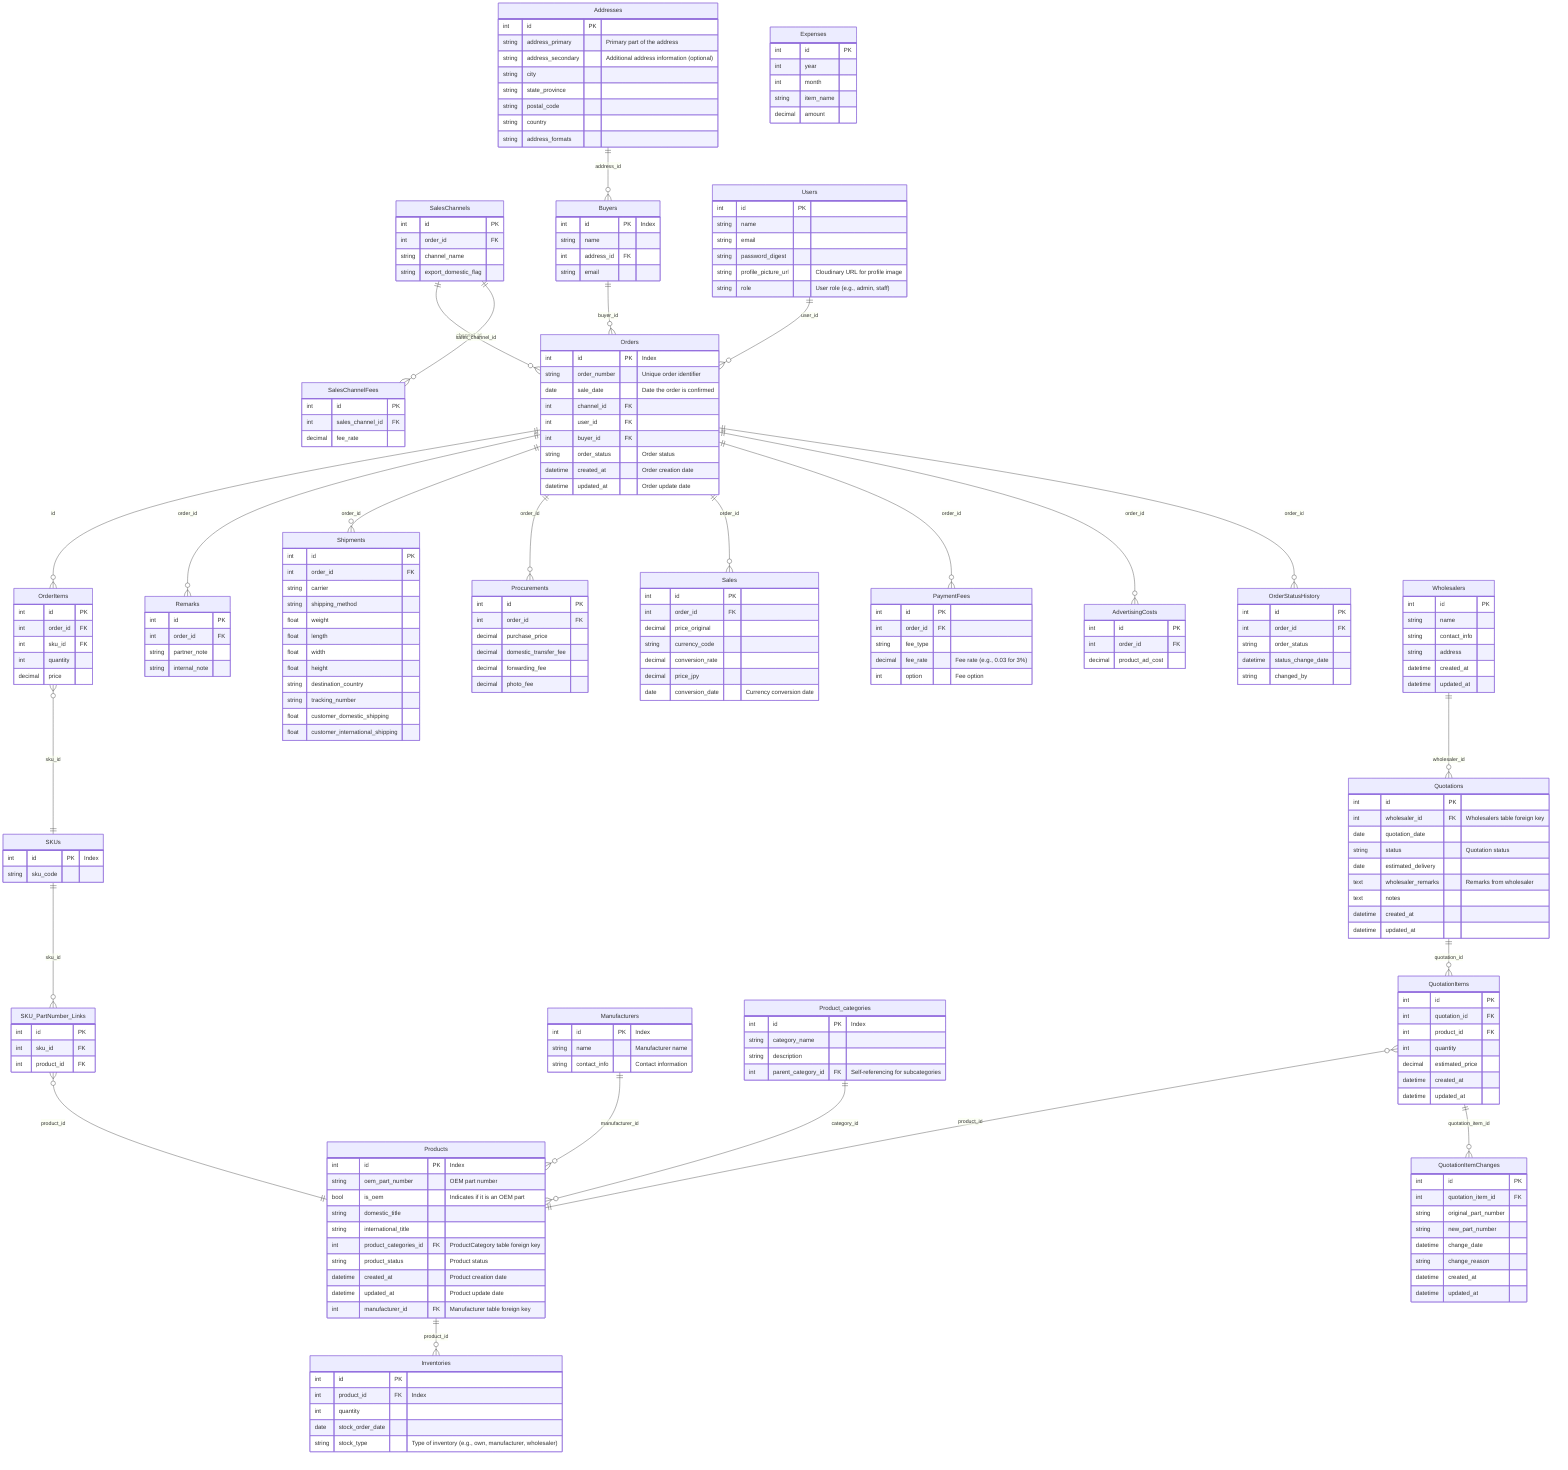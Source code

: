 erDiagram
    Orders {
        int id PK "Index"
        string order_number "Unique order identifier"
        date sale_date "Date the order is confirmed"
        int channel_id FK
        int user_id FK
        int buyer_id FK
        string order_status "Order status"
        datetime created_at "Order creation date"
        datetime updated_at "Order update date"
    }

    OrderItems {
        int id PK
        int order_id FK
        int sku_id FK
        int quantity
        decimal price
    }

    OrderStatusHistory {
        int id PK
        int order_id FK
        string order_status
        datetime status_change_date
        string changed_by
    }

    SalesChannels {
        int id PK
        int order_id FK
        string channel_name
        string export_domestic_flag
    }

    Buyers {
        int id PK "Index"
        string name
        int address_id FK
        string email
    }

    Addresses {
        int id PK
        string address_primary "Primary part of the address"
        string address_secondary "Additional address information (optional)"
        string city
        string state_province
        string postal_code
        string country
        string address_formats
    }

    SKUs {
        int id PK "Index"
        string sku_code
    }

    SKU_PartNumber_Links {
        int id PK
        int sku_id FK
        int product_id FK
    }

    Products {
        int id PK "Index"
        string oem_part_number "OEM part number"
        bool is_oem "Indicates if it is an OEM part"
        string domestic_title
        string international_title
        int product_categories_id FK "ProductCategory table foreign key"
        string product_status "Product status"
        datetime created_at "Product creation date"
        datetime updated_at "Product update date"
        int manufacturer_id FK "Manufacturer table foreign key"
    }

    Manufacturers {
        int id PK "Index"
        string name "Manufacturer name"
        string contact_info "Contact information"
    }

    Inventories {
        int id PK
        int product_id FK "Index"
        int quantity
        date stock_order_date
        string stock_type "Type of inventory (e.g., own, manufacturer, wholesaler)"
    }

    Product_categories {
        int id PK "Index"
        string category_name
        string description
        int parent_category_id FK "Self-referencing for subcategories"
    }

    Shipments {
        int id PK
        int order_id FK
        string carrier
        string shipping_method
        float weight
        float length
        float width
        float height
        string destination_country
        string tracking_number
        float customer_domestic_shipping
        float customer_international_shipping
    }

    Procurements {
        int id PK
        int order_id FK
        decimal purchase_price
        decimal domestic_transfer_fee
        decimal forwarding_fee
        decimal photo_fee
    }

    Sales {
        int id PK
        int order_id FK
        decimal price_original
        string currency_code
        decimal conversion_rate
        decimal price_jpy
        date conversion_date "Currency conversion date"
    }



    SalesChannelFees {
        int id PK
        int sales_channel_id FK
        decimal fee_rate
    }

    PaymentFees {
        int id PK
        int order_id FK
        string fee_type
        decimal fee_rate "Fee rate (e.g., 0.03 for 3%)"
        int option "Fee option"
    }

    Expenses {
        int id PK
        int year
        int month
        string item_name
        decimal amount
    }

    AdvertisingCosts {
        int id PK
        int order_id FK
        decimal product_ad_cost
    }

    Users {
        int id PK
        string name
        string email
        string password_digest
        string profile_picture_url "Cloudinary URL for profile image"
        string role "User role (e.g., admin, staff)"
    }

    Remarks {
        int id PK
        int order_id FK
        string partner_note
        string internal_note
    }

    Quotations {
        int id PK
        int wholesaler_id FK "Wholesalers table foreign key"
        date quotation_date
        string status "Quotation status"
        date estimated_delivery
        text wholesaler_remarks "Remarks from wholesaler"
        text notes
        datetime created_at
        datetime updated_at
    }

    Wholesalers {
        int id PK
        string name
        string contact_info
        string address
        datetime created_at
        datetime updated_at
    }

    QuotationItems {
        int id PK
        int quotation_id FK
        int product_id FK
        int quantity
        decimal estimated_price
        datetime created_at
        datetime updated_at
    }

    QuotationItemChanges {
        int id PK
        int quotation_item_id FK
        string original_part_number
        string new_part_number
        datetime change_date
        string change_reason
        datetime created_at
        datetime updated_at
    }

    SalesChannels ||--o{ Orders : "channel_id"
    Orders ||--o{ OrderItems : "id"
    OrderItems }o--|| SKUs : "sku_id"
    Orders ||--o{ Remarks : "order_id"
    Users ||--o{ Orders : "user_id"
    Buyers ||--o{ Orders : "buyer_id"
    Addresses ||--o{ Buyers : "address_id"
    SKUs ||--o{ SKU_PartNumber_Links : "sku_id"
    SKU_PartNumber_Links }o--|| Products : "product_id"
    Products ||--o{  Inventories: "product_id"
    Orders ||--o{ Shipments : "order_id"
    Orders ||--o{ Procurements : "order_id"
    Orders ||--o{ Sales : "order_id"
    SalesChannels ||--o{ SalesChannelFees : "sales_channel_id"
    Orders ||--o{ PaymentFees : "order_id"
    Orders ||--o{ AdvertisingCosts : "order_id"
    Product_categories ||--o{ Products : "category_id"
    Wholesalers ||--o{ Quotations : "wholesaler_id"
    Quotations ||--o{ QuotationItems : "quotation_id"
    QuotationItems }o--|| Products : "product_id"
    QuotationItems ||--o{ QuotationItemChanges : "quotation_item_id"
    Orders ||--o{ OrderStatusHistory : "order_id"
    Manufacturers ||--o{ Products : "manufacturer_id"